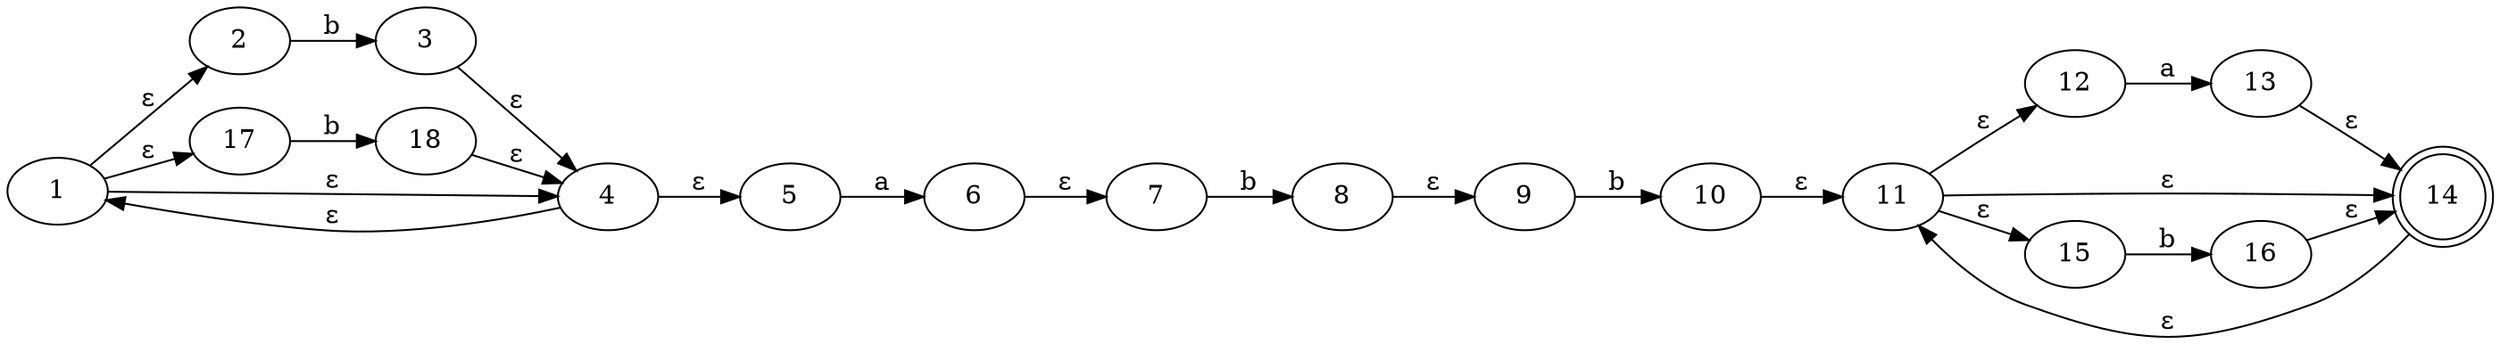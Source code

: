 digraph "(b|b)*.a.b.b.(a|b)*NFA" {
	rankdir=LR
	1 [label=1]
	1 -> 2 [label="ε"]
	1 -> 17 [label="ε"]
	1 -> 4 [label="ε"]
	2 [label=2]
	2 -> 3 [label=b]
	3 [label=3]
	3 -> 4 [label="ε"]
	4 [label=4]
	4 -> 1 [label="ε"]
	4 -> 5 [label="ε"]
	5 [label=5]
	5 -> 6 [label=a]
	6 [label=6]
	6 -> 7 [label="ε"]
	7 [label=7]
	7 -> 8 [label=b]
	8 [label=8]
	8 -> 9 [label="ε"]
	9 [label=9]
	9 -> 10 [label=b]
	10 [label=10]
	10 -> 11 [label="ε"]
	11 [label=11]
	11 -> 12 [label="ε"]
	11 -> 14 [label="ε"]
	11 -> 15 [label="ε"]
	12 [label=12]
	12 -> 13 [label=a]
	13 [label=13]
	13 -> 14 [label="ε"]
	14 [label=14 shape=doublecircle]
	14 -> 11 [label="ε"]
	15 [label=15]
	15 -> 16 [label=b]
	16 [label=16]
	16 -> 14 [label="ε"]
	17 [label=17]
	17 -> 18 [label=b]
	18 [label=18]
	18 -> 4 [label="ε"]
}
